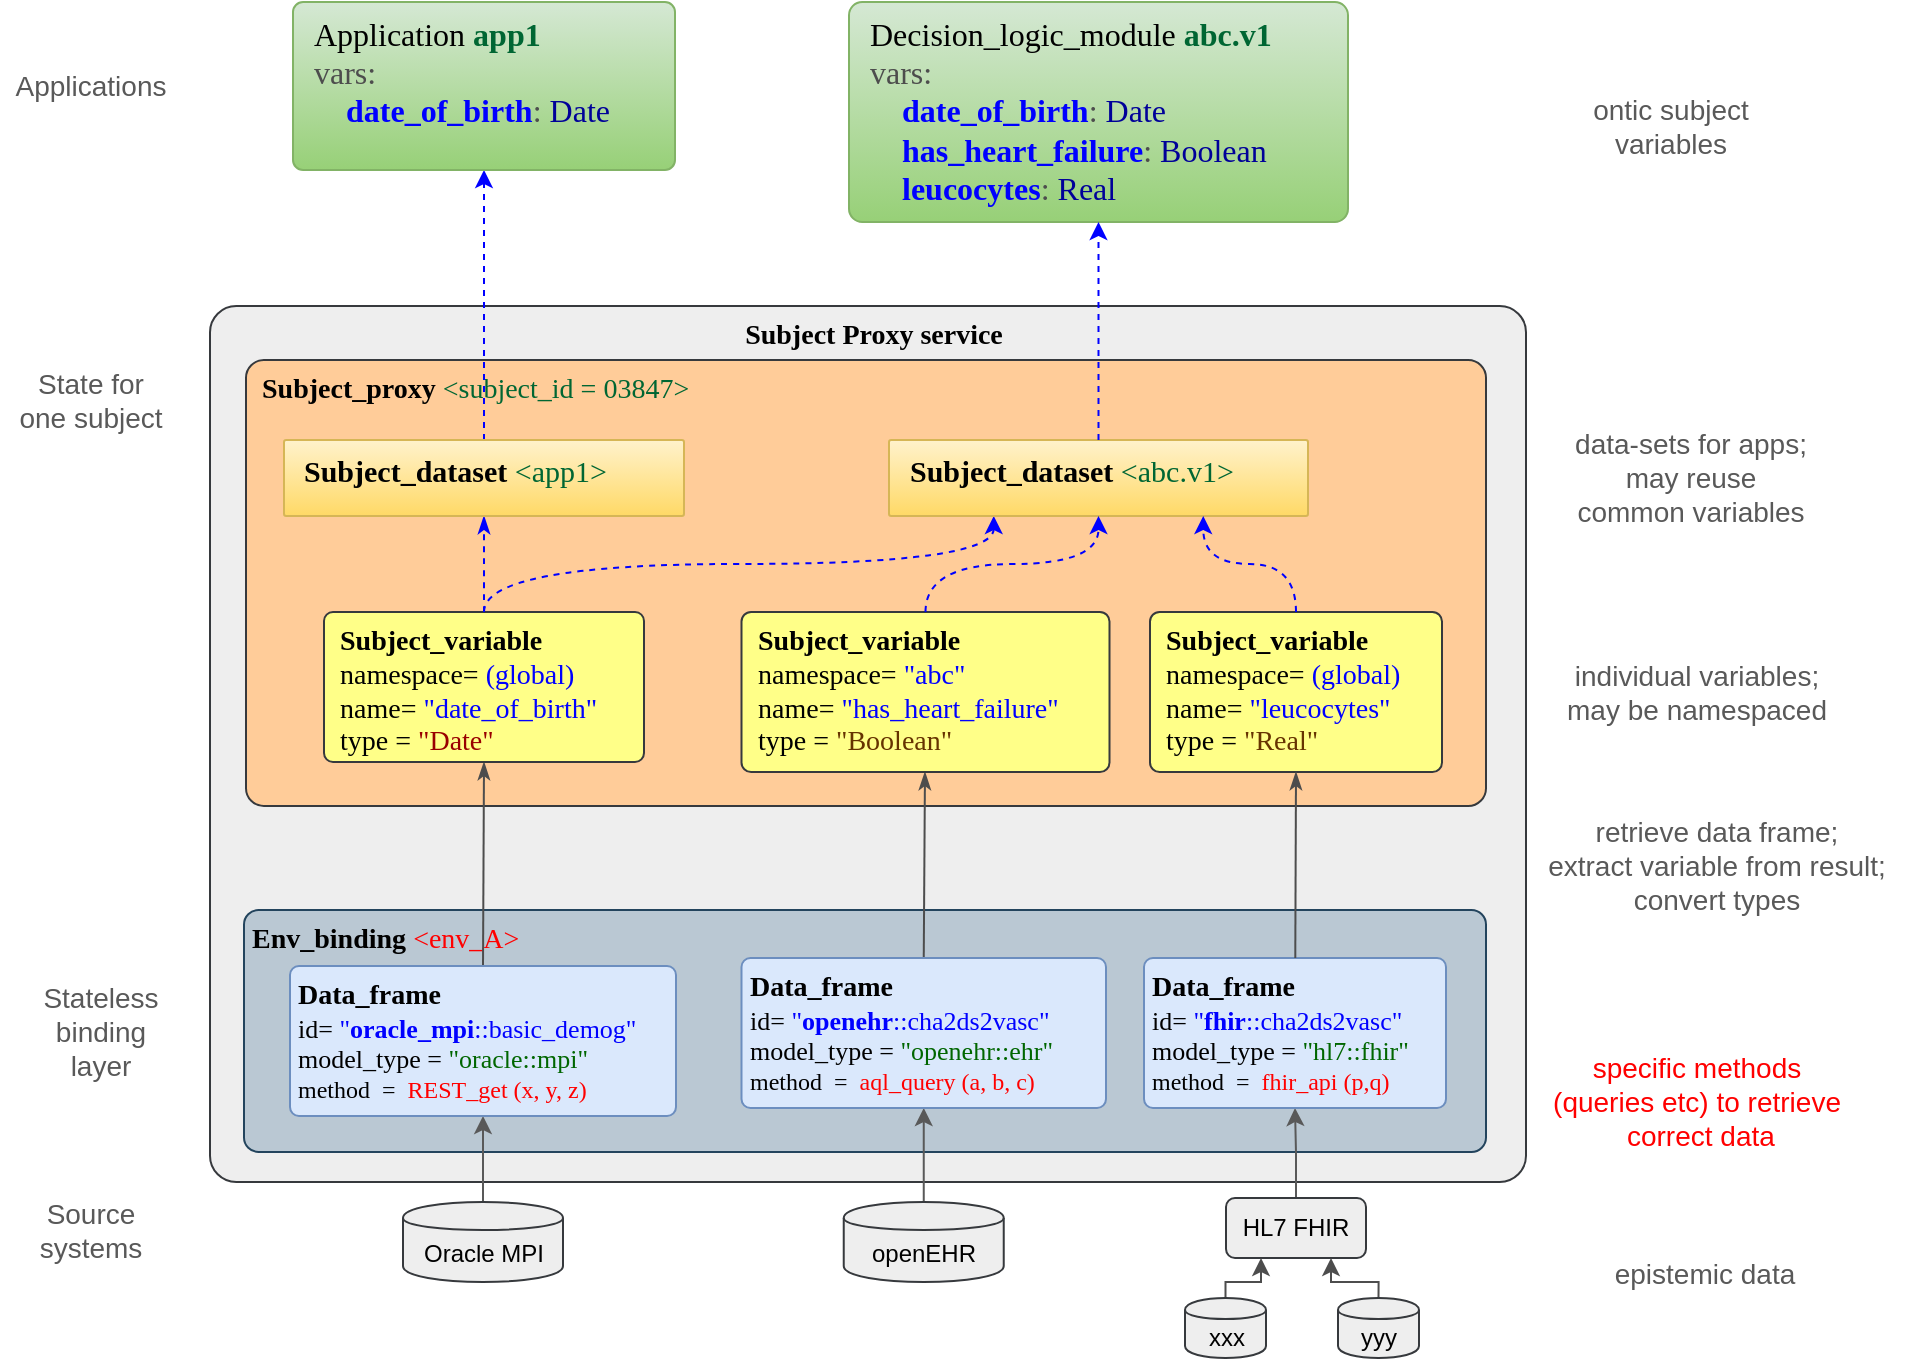 <mxfile version="12.6.5" type="device"><diagram id="-mjmxiD4SZ3i_Z-_ZSI0" name="Page-1"><mxGraphModel dx="1366" dy="816" grid="1" gridSize="10" guides="1" tooltips="1" connect="1" arrows="1" fold="1" page="1" pageScale="1" pageWidth="1169" pageHeight="827" math="0" shadow="0"><root><mxCell id="0"/><mxCell id="1" parent="0"/><mxCell id="zqO9n0Ix8KRmHUmPDD_M-1" value="&lt;div style=&quot;font-size: 14px&quot;&gt;Subject Proxy service&lt;/div&gt;" style="rounded=1;whiteSpace=wrap;html=1;fontSize=14;arcSize=3;verticalAlign=top;fillColor=#eeeeee;strokeColor=#36393d;fontFamily=Tahoma;align=center;spacingLeft=6;strokeWidth=1;fontStyle=1" parent="1" vertex="1"><mxGeometry x="152" y="282" width="658" height="438" as="geometry"/></mxCell><mxCell id="NUqWAFuIo_M2H8af_ZL4-5" value="&lt;font style=&quot;font-size: 14px&quot;&gt;&lt;b&gt;Env_binding&amp;nbsp;&lt;/b&gt;&lt;font style=&quot;font-size: 14px&quot; color=&quot;#ff0000&quot;&gt;&amp;lt;env_A&amp;gt;&lt;/font&gt;&lt;/font&gt;&lt;font style=&quot;font-size: 12px&quot;&gt;&lt;br style=&quot;font-size: 12px&quot;&gt;&lt;div style=&quot;font-size: 12px&quot;&gt;&lt;br&gt;&lt;/div&gt;&lt;/font&gt;" style="rounded=1;whiteSpace=wrap;html=1;fontSize=12;arcSize=6;verticalAlign=top;fillColor=#bac8d3;strokeColor=#23445d;spacingLeft=2;fontFamily=Tahoma;align=left;" parent="1" vertex="1"><mxGeometry x="169" y="584" width="621" height="121" as="geometry"/></mxCell><mxCell id="_LK7_smX9xSfELz9Xk2h-45" value="&lt;div style=&quot;font-size: 14px&quot;&gt;&lt;font style=&quot;font-size: 14px&quot;&gt;&lt;span style=&quot;font-size: 14px&quot;&gt;&lt;b&gt;Subject_proxy&lt;/b&gt;&amp;nbsp;&lt;/span&gt;&lt;/font&gt;&lt;font color=&quot;#006633&quot;&gt;&amp;lt;subject_id = 03847&amp;gt;&lt;/font&gt;&lt;/div&gt;&lt;div style=&quot;font-size: 14px&quot;&gt;&lt;br&gt;&lt;/div&gt;&lt;div style=&quot;font-size: 14px&quot;&gt;&lt;br&gt;&lt;/div&gt;" style="rounded=1;whiteSpace=wrap;html=1;fontSize=14;arcSize=4;verticalAlign=top;fillColor=#ffcc99;strokeColor=#36393d;fontFamily=Tahoma;align=left;spacingLeft=6;strokeWidth=1;" parent="1" vertex="1"><mxGeometry x="170" y="309" width="620" height="223" as="geometry"/></mxCell><mxCell id="_LK7_smX9xSfELz9Xk2h-53" style="rounded=0;orthogonalLoop=1;jettySize=auto;html=1;fontSize=12;endArrow=classicThin;endFill=1;startArrow=none;startFill=0;strokeColor=#4D4D4D;exitX=0.5;exitY=0;exitDx=0;exitDy=0;" parent="1" source="QOc9viAPDMoL0Yuk2b7U-1" target="NUqWAFuIo_M2H8af_ZL4-3" edge="1"><mxGeometry relative="1" as="geometry"><mxPoint x="270" y="603" as="sourcePoint"/><mxPoint x="540" y="471" as="targetPoint"/></mxGeometry></mxCell><mxCell id="_LK7_smX9xSfELz9Xk2h-54" style="rounded=0;orthogonalLoop=1;jettySize=auto;html=1;fontSize=12;endArrow=classicThin;endFill=1;startArrow=none;startFill=0;entryX=0.5;entryY=1;entryDx=0;entryDy=0;strokeColor=#4D4D4D;exitX=0.5;exitY=0;exitDx=0;exitDy=0;" parent="1" source="QOc9viAPDMoL0Yuk2b7U-2" target="NUqWAFuIo_M2H8af_ZL4-1" edge="1"><mxGeometry relative="1" as="geometry"><mxPoint x="483.523" y="602.5" as="sourcePoint"/><mxPoint x="528" y="391.25" as="targetPoint"/></mxGeometry></mxCell><mxCell id="FIS6dUo_zFH7hWUobFA_-13" style="edgeStyle=orthogonalEdgeStyle;rounded=0;orthogonalLoop=1;jettySize=auto;html=1;entryX=0.5;entryY=1;entryDx=0;entryDy=0;dashed=1;strokeColor=#0000FF;" parent="1" source="A-EDRaq9v-BLxSYzM9Tl-3" target="RvP3062w9t06JpOHgTbH-71" edge="1"><mxGeometry relative="1" as="geometry"><mxPoint x="322.5" y="332" as="sourcePoint"/><mxPoint x="321.5" y="249" as="targetPoint"/></mxGeometry></mxCell><mxCell id="RvP3062w9t06JpOHgTbH-71" value="&lt;div style=&quot;font-size: 16px&quot;&gt;Application &lt;b&gt;&lt;font color=&quot;#006633&quot;&gt;app1&lt;/font&gt;&amp;nbsp;&lt;/b&gt;&lt;/div&gt;&lt;div style=&quot;font-size: 16px&quot;&gt;&lt;span style=&quot;color: rgb(77 , 77 , 77) ; white-space: nowrap&quot;&gt;vars:&lt;/span&gt;&lt;/div&gt;&lt;div style=&quot;font-size: 16px&quot;&gt;&lt;span style=&quot;white-space: nowrap ; font-size: 16px&quot;&gt;&lt;font color=&quot;#0000ff&quot; style=&quot;font-size: 16px&quot;&gt;&amp;nbsp; &amp;nbsp; &lt;b&gt;date_of_birth&lt;/b&gt;&lt;/font&gt;&lt;/span&gt;&lt;span style=&quot;color: rgb(77 , 77 , 77) ; white-space: nowrap ; font-size: 16px&quot;&gt;:&amp;nbsp;&lt;/span&gt;&lt;font style=&quot;white-space: nowrap ; font-size: 16px&quot; color=&quot;#000099&quot;&gt;Date&lt;/font&gt;&lt;/div&gt;&lt;font color=&quot;#4d4d4d&quot; style=&quot;white-space: nowrap ; font-size: 16px&quot;&gt;&lt;br style=&quot;font-size: 16px&quot;&gt;&lt;br style=&quot;font-size: 16px&quot;&gt;&lt;/font&gt;" style="rounded=1;whiteSpace=wrap;html=1;fontSize=16;arcSize=6;verticalAlign=top;fillColor=#d5e8d4;strokeColor=#82b366;align=left;spacingLeft=8;fontFamily=Tahoma;gradientColor=#97d077;" parent="1" vertex="1"><mxGeometry x="193.5" y="130" width="191" height="84" as="geometry"/></mxCell><mxCell id="NUqWAFuIo_M2H8af_ZL4-1" value="&lt;div style=&quot;font-size: 14px&quot;&gt;&lt;span style=&quot;font-size: 14px&quot;&gt;&lt;b style=&quot;font-size: 14px&quot;&gt;Subject_variable&lt;/b&gt;&lt;/span&gt;&lt;br style=&quot;font-size: 14px&quot;&gt;&lt;/div&gt;namespace=&amp;nbsp;&lt;font color=&quot;#0000ff&quot;&gt;(global)&lt;/font&gt;&lt;div style=&quot;font-size: 14px&quot;&gt;&lt;font style=&quot;font-size: 14px&quot;&gt;name= &lt;font color=&quot;#0000ff&quot; style=&quot;font-size: 14px&quot;&gt;&quot;&lt;font style=&quot;font-size: 14px&quot;&gt;date_of_birth&quot;&lt;/font&gt;&lt;/font&gt;&lt;/font&gt;&lt;/div&gt;&lt;div style=&quot;font-size: 14px&quot;&gt;&lt;font style=&quot;font-size: 14px&quot;&gt;type = &lt;font color=&quot;#990000&quot; style=&quot;font-size: 14px&quot;&gt;&quot;Date&quot;&lt;/font&gt;&lt;/font&gt;&lt;/div&gt;" style="rounded=1;whiteSpace=wrap;html=1;fontSize=14;arcSize=6;verticalAlign=top;fillColor=#ffff88;strokeColor=#36393d;fontFamily=Tahoma;align=left;spacingLeft=6;strokeWidth=1;" parent="1" vertex="1"><mxGeometry x="209" y="435" width="160" height="75" as="geometry"/></mxCell><mxCell id="NUqWAFuIo_M2H8af_ZL4-3" value="&lt;div style=&quot;font-size: 14px&quot;&gt;&lt;span style=&quot;font-size: 14px&quot;&gt;&lt;b style=&quot;font-size: 14px&quot;&gt;Subject_variable&lt;/b&gt;&lt;/span&gt;&lt;br style=&quot;font-size: 14px&quot;&gt;&lt;/div&gt;&lt;div style=&quot;font-size: 14px&quot;&gt;namespace=&amp;nbsp;&lt;font color=&quot;#0000ff&quot; style=&quot;font-size: 14px&quot;&gt;&quot;abc&quot;&lt;/font&gt;&lt;/div&gt;&lt;div style=&quot;font-size: 14px&quot;&gt;&lt;font style=&quot;font-size: 14px&quot;&gt;name= &lt;font color=&quot;#0000ff&quot; style=&quot;font-size: 14px&quot;&gt;&quot;&lt;font style=&quot;font-size: 14px&quot;&gt;has_heart_failure&quot;&lt;/font&gt;&lt;/font&gt;&lt;/font&gt;&lt;/div&gt;&lt;div style=&quot;font-size: 14px&quot;&gt;&lt;font style=&quot;font-size: 14px&quot;&gt;type = &lt;font style=&quot;font-size: 14px&quot; color=&quot;#663300&quot;&gt;&quot;Boolean&quot;&lt;/font&gt;&lt;/font&gt;&lt;/div&gt;&lt;div style=&quot;font-size: 14px&quot;&gt;&lt;br style=&quot;font-size: 14px&quot;&gt;&lt;/div&gt;" style="rounded=1;whiteSpace=wrap;html=1;fontSize=14;arcSize=6;verticalAlign=top;fillColor=#ffff88;strokeColor=#36393d;fontFamily=Tahoma;align=left;spacingLeft=6;strokeWidth=1;" parent="1" vertex="1"><mxGeometry x="417.75" y="435" width="184" height="80" as="geometry"/></mxCell><mxCell id="NUqWAFuIo_M2H8af_ZL4-7" style="edgeStyle=orthogonalEdgeStyle;rounded=0;orthogonalLoop=1;jettySize=auto;html=1;exitX=0.5;exitY=0;exitDx=0;exitDy=0;dashed=1;strokeColor=#0000FF;entryX=0.25;entryY=1;entryDx=0;entryDy=0;curved=1;" parent="1" source="NUqWAFuIo_M2H8af_ZL4-1" target="FIS6dUo_zFH7hWUobFA_-3" edge="1"><mxGeometry relative="1" as="geometry"><mxPoint x="165" y="367" as="sourcePoint"/><mxPoint x="-86.96" y="92.136" as="targetPoint"/></mxGeometry></mxCell><mxCell id="bkzNBEUIFktiCrzAT54T-14" style="edgeStyle=orthogonalEdgeStyle;rounded=0;orthogonalLoop=1;jettySize=auto;html=1;exitX=0.5;exitY=0;exitDx=0;exitDy=0;strokeColor=#595959;fontColor=#000000;entryX=0.5;entryY=1;entryDx=0;entryDy=0;" parent="1" source="bkzNBEUIFktiCrzAT54T-5" target="QOc9viAPDMoL0Yuk2b7U-1" edge="1"><mxGeometry relative="1" as="geometry"><mxPoint x="262" y="689.5" as="targetPoint"/></mxGeometry></mxCell><mxCell id="bkzNBEUIFktiCrzAT54T-5" value="openEHR" style="shape=cylinder;whiteSpace=wrap;html=1;boundedLbl=1;backgroundOutline=1;fillColor=#eeeeee;strokeColor=#36393d;" parent="1" vertex="1"><mxGeometry x="468.87" y="730" width="80" height="40" as="geometry"/></mxCell><mxCell id="bkzNBEUIFktiCrzAT54T-13" style="edgeStyle=orthogonalEdgeStyle;rounded=0;orthogonalLoop=1;jettySize=auto;html=1;exitX=0.5;exitY=0;exitDx=0;exitDy=0;strokeColor=#595959;fontColor=#000000;entryX=0.5;entryY=1;entryDx=0;entryDy=0;" parent="1" source="bkzNBEUIFktiCrzAT54T-8" target="QOc9viAPDMoL0Yuk2b7U-2" edge="1"><mxGeometry relative="1" as="geometry"><mxPoint x="484" y="689.5" as="targetPoint"/></mxGeometry></mxCell><mxCell id="bkzNBEUIFktiCrzAT54T-8" value="Oracle MPI" style="shape=cylinder;whiteSpace=wrap;html=1;boundedLbl=1;backgroundOutline=1;fillColor=#eeeeee;strokeColor=#36393d;" parent="1" vertex="1"><mxGeometry x="248.5" y="730" width="80" height="40" as="geometry"/></mxCell><mxCell id="bkzNBEUIFktiCrzAT54T-12" style="edgeStyle=orthogonalEdgeStyle;rounded=0;orthogonalLoop=1;jettySize=auto;html=1;exitX=0.5;exitY=0;exitDx=0;exitDy=0;strokeColor=#595959;fontColor=#000000;entryX=0.5;entryY=1;entryDx=0;entryDy=0;" parent="1" source="bkzNBEUIFktiCrzAT54T-10" target="A-EDRaq9v-BLxSYzM9Tl-9" edge="1"><mxGeometry relative="1" as="geometry"><mxPoint x="640.25" y="690" as="targetPoint"/></mxGeometry></mxCell><mxCell id="bkzNBEUIFktiCrzAT54T-10" value="HL7 FHIR" style="rounded=1;whiteSpace=wrap;html=1;fillColor=#eeeeee;strokeColor=#36393d;" parent="1" vertex="1"><mxGeometry x="660" y="728" width="70" height="30" as="geometry"/></mxCell><mxCell id="rV4jLIgWroeLjeBpIsku-6" value="retrieve data frame;&lt;br style=&quot;font-size: 14px&quot;&gt;extract variable from result;&lt;br style=&quot;font-size: 14px&quot;&gt;convert types" style="text;html=1;align=center;verticalAlign=middle;resizable=0;points=[];autosize=1;fontColor=#595959;fontSize=14;" parent="1" vertex="1"><mxGeometry x="810" y="532" width="190" height="60" as="geometry"/></mxCell><mxCell id="rV4jLIgWroeLjeBpIsku-10" value="Stateless&lt;br style=&quot;font-size: 14px&quot;&gt;binding &lt;br style=&quot;font-size: 14px&quot;&gt;layer" style="text;html=1;align=center;verticalAlign=middle;resizable=0;points=[];autosize=1;fontColor=#595959;fontSize=14;" parent="1" vertex="1"><mxGeometry x="62" y="614.5" width="70" height="60" as="geometry"/></mxCell><mxCell id="rV4jLIgWroeLjeBpIsku-11" value="State for&lt;br style=&quot;font-size: 14px&quot;&gt;one subject" style="text;html=1;align=center;verticalAlign=middle;resizable=0;points=[];autosize=1;fontColor=#595959;fontSize=14;fontStyle=0" parent="1" vertex="1"><mxGeometry x="47" y="309" width="90" height="40" as="geometry"/></mxCell><mxCell id="rV4jLIgWroeLjeBpIsku-12" value="Applications" style="text;html=1;align=center;verticalAlign=middle;resizable=0;points=[];autosize=1;fontColor=#595959;fontSize=14;" parent="1" vertex="1"><mxGeometry x="47" y="162" width="90" height="20" as="geometry"/></mxCell><mxCell id="rV4jLIgWroeLjeBpIsku-13" value="Source&lt;br&gt;systems" style="text;html=1;align=center;verticalAlign=middle;resizable=0;points=[];autosize=1;fontColor=#595959;fontSize=14;" parent="1" vertex="1"><mxGeometry x="57" y="724" width="70" height="40" as="geometry"/></mxCell><mxCell id="FIS6dUo_zFH7hWUobFA_-3" value="&lt;b style=&quot;font-size: 15px&quot;&gt;Subject_&lt;/b&gt;&lt;b style=&quot;font-size: 15px&quot;&gt;dataset&amp;nbsp;&lt;/b&gt;&lt;font style=&quot;font-size: 15px&quot; color=&quot;#006633&quot;&gt;&amp;lt;abc.v1&amp;gt;&lt;/font&gt;&lt;span style=&quot;color: rgb(89 , 89 , 89) ; font-size: 15px&quot;&gt;&lt;br&gt;&lt;/span&gt;&lt;font color=&quot;#4d4d4d&quot; style=&quot;white-space: nowrap ; font-size: 15px&quot;&gt;&lt;br style=&quot;font-size: 15px&quot;&gt;&lt;/font&gt;" style="rounded=1;whiteSpace=wrap;html=1;fontSize=15;arcSize=3;verticalAlign=top;fillColor=#fff2cc;strokeColor=#d6b656;align=left;spacingLeft=8;fontFamily=Tahoma;gradientColor=#ffd966;" parent="1" vertex="1"><mxGeometry x="491.5" y="349" width="209.5" height="38" as="geometry"/></mxCell><mxCell id="FIS6dUo_zFH7hWUobFA_-7" style="rounded=0;orthogonalLoop=1;jettySize=auto;html=1;fontSize=12;endArrow=classicThin;endFill=1;startArrow=none;startFill=0;strokeColor=#0000FF;exitX=0.5;exitY=0;exitDx=0;exitDy=0;edgeStyle=orthogonalEdgeStyle;curved=1;dashed=1;entryX=0.5;entryY=1;entryDx=0;entryDy=0;" parent="1" source="NUqWAFuIo_M2H8af_ZL4-1" edge="1" target="A-EDRaq9v-BLxSYzM9Tl-3"><mxGeometry relative="1" as="geometry"><mxPoint x="14.445" y="619" as="sourcePoint"/><mxPoint x="160" y="373" as="targetPoint"/></mxGeometry></mxCell><mxCell id="AN6RhluwB7q0J0Rb9u-8-19" style="edgeStyle=orthogonalEdgeStyle;rounded=0;orthogonalLoop=1;jettySize=auto;html=1;entryX=0.25;entryY=1;entryDx=0;entryDy=0;strokeColor=#4D4D4D;fontSize=11;fontColor=#000000;" parent="1" source="AN6RhluwB7q0J0Rb9u-8-16" target="bkzNBEUIFktiCrzAT54T-10" edge="1"><mxGeometry relative="1" as="geometry"><Array as="points"><mxPoint x="660" y="770"/><mxPoint x="678" y="770"/></Array></mxGeometry></mxCell><mxCell id="AN6RhluwB7q0J0Rb9u-8-16" value="xxx" style="shape=cylinder;whiteSpace=wrap;html=1;boundedLbl=1;backgroundOutline=1;fillColor=#eeeeee;strokeColor=#36393d;" parent="1" vertex="1"><mxGeometry x="639.5" y="778" width="40.5" height="30" as="geometry"/></mxCell><mxCell id="AN6RhluwB7q0J0Rb9u-8-18" style="edgeStyle=orthogonalEdgeStyle;rounded=0;orthogonalLoop=1;jettySize=auto;html=1;entryX=0.75;entryY=1;entryDx=0;entryDy=0;strokeColor=#4D4D4D;fontSize=11;fontColor=#000000;exitX=0.5;exitY=0;exitDx=0;exitDy=0;" parent="1" source="AN6RhluwB7q0J0Rb9u-8-17" target="bkzNBEUIFktiCrzAT54T-10" edge="1"><mxGeometry relative="1" as="geometry"><Array as="points"><mxPoint x="736" y="770"/><mxPoint x="713" y="770"/></Array></mxGeometry></mxCell><mxCell id="AN6RhluwB7q0J0Rb9u-8-17" value="yyy" style="shape=cylinder;whiteSpace=wrap;html=1;boundedLbl=1;backgroundOutline=1;fillColor=#eeeeee;strokeColor=#36393d;" parent="1" vertex="1"><mxGeometry x="716" y="778" width="40.5" height="30" as="geometry"/></mxCell><mxCell id="QOc9viAPDMoL0Yuk2b7U-1" value="&lt;span style=&quot;font-size: 14px&quot;&gt;&lt;b&gt;Data_frame&lt;br&gt;&lt;/b&gt;&lt;/span&gt;&lt;span style=&quot;font-size: 13px&quot;&gt;id=&amp;nbsp;&lt;/span&gt;&lt;font color=&quot;#0000ff&quot; style=&quot;font-size: 13px&quot;&gt;&quot;&lt;b&gt;openehr&lt;/b&gt;::cha2ds2vasc&quot;&lt;/font&gt;&lt;br&gt;&lt;font style=&quot;font-size: 12px&quot;&gt;&lt;div style=&quot;font-size: 12px&quot;&gt;&lt;div style=&quot;font-size: 13px&quot;&gt;model_type =&amp;nbsp;&lt;font color=&quot;#006600&quot;&gt;&quot;openehr::ehr&quot;&lt;/font&gt;&lt;/div&gt;&lt;/div&gt;&lt;div style=&quot;font-size: 12px&quot;&gt;&lt;font style=&quot;font-size: 12px&quot;&gt;method&lt;/font&gt;&lt;font style=&quot;font-size: 12px&quot;&gt;&amp;nbsp;&lt;/font&gt;&lt;font style=&quot;font-size: 12px&quot;&gt;&amp;nbsp;&lt;/font&gt;&lt;font style=&quot;font-size: 12px&quot;&gt;=&lt;font color=&quot;#595959&quot;&gt;&amp;nbsp;&lt;/font&gt;&lt;/font&gt;&lt;font color=&quot;#ff0000&quot;&gt;&amp;nbsp;aql_query (a, b, c)&lt;/font&gt;&lt;/div&gt;&lt;/font&gt;" style="rounded=1;whiteSpace=wrap;html=1;fontSize=12;arcSize=6;verticalAlign=top;fillColor=#dae8fc;strokeColor=#6c8ebf;spacingLeft=2;fontFamily=Tahoma;align=left;" parent="1" vertex="1"><mxGeometry x="417.75" y="608" width="182.25" height="75" as="geometry"/></mxCell><mxCell id="QOc9viAPDMoL0Yuk2b7U-2" value="&lt;span style=&quot;font-size: 14px&quot;&gt;&lt;b&gt;Data_frame&lt;br&gt;&lt;/b&gt;&lt;/span&gt;&lt;span style=&quot;font-size: 13px&quot;&gt;id=&amp;nbsp;&lt;/span&gt;&lt;font color=&quot;#0000ff&quot; style=&quot;font-size: 13px&quot;&gt;&quot;&lt;b&gt;oracle_mpi&lt;/b&gt;::basic_demog&quot;&lt;/font&gt;&lt;br&gt;&lt;font style=&quot;font-size: 12px&quot;&gt;&lt;div style=&quot;font-size: 12px&quot;&gt;&lt;div style=&quot;font-size: 13px&quot;&gt;model_type =&amp;nbsp;&lt;font color=&quot;#006600&quot;&gt;&quot;oracle::mpi&quot;&lt;/font&gt;&lt;/div&gt;&lt;/div&gt;&lt;div style=&quot;font-size: 12px&quot;&gt;&lt;font style=&quot;font-size: 12px&quot;&gt;method&lt;/font&gt;&lt;font style=&quot;font-size: 12px&quot;&gt;&amp;nbsp;&lt;/font&gt;&lt;font style=&quot;font-size: 12px&quot;&gt;&amp;nbsp;&lt;/font&gt;&lt;font style=&quot;font-size: 12px&quot;&gt;=&lt;font color=&quot;#595959&quot;&gt;&amp;nbsp;&lt;/font&gt;&lt;/font&gt;&lt;font color=&quot;#0000ff&quot;&gt;&amp;nbsp;&lt;/font&gt;&lt;font color=&quot;#ff0000&quot;&gt;REST_get (x, y, z)&lt;/font&gt;&lt;/div&gt;&lt;/font&gt;" style="rounded=1;whiteSpace=wrap;html=1;fontSize=12;arcSize=6;verticalAlign=top;fillColor=#dae8fc;strokeColor=#6c8ebf;spacingLeft=2;fontFamily=Tahoma;align=left;" parent="1" vertex="1"><mxGeometry x="192" y="612" width="193" height="75" as="geometry"/></mxCell><mxCell id="A-EDRaq9v-BLxSYzM9Tl-1" value="&lt;div style=&quot;font-size: 16px&quot;&gt;Decision_logic_module &lt;b style=&quot;font-size: 16px&quot;&gt;&lt;font color=&quot;#006633&quot;&gt;abc.v1&lt;/font&gt;&lt;/b&gt;&lt;br style=&quot;font-size: 16px&quot;&gt;&lt;/div&gt;&lt;div style=&quot;font-size: 16px&quot;&gt;&lt;span style=&quot;white-space: nowrap ; font-size: 16px&quot;&gt;&lt;font color=&quot;#4d4d4d&quot; style=&quot;font-size: 16px&quot;&gt;vars:&lt;/font&gt;&lt;/span&gt;&lt;/div&gt;&lt;span style=&quot;white-space: nowrap&quot;&gt;&lt;font color=&quot;#0000ff&quot;&gt;&lt;b&gt;&amp;nbsp; &amp;nbsp; date_of_birth&lt;/b&gt;&lt;/font&gt;&lt;/span&gt;&lt;span style=&quot;color: rgb(77 , 77 , 77) ; white-space: nowrap&quot;&gt;:&amp;nbsp;&lt;/span&gt;&lt;font color=&quot;#000099&quot; style=&quot;white-space: nowrap&quot;&gt;Date&lt;br&gt;&lt;/font&gt;&lt;div style=&quot;font-size: 16px&quot;&gt;&lt;span style=&quot;white-space: nowrap ; font-size: 16px&quot;&gt;&lt;font color=&quot;#0000ff&quot; style=&quot;font-size: 16px&quot;&gt;&lt;b&gt;&amp;nbsp; &amp;nbsp; has_heart_failure&lt;/b&gt;&lt;/font&gt;&lt;/span&gt;&lt;span style=&quot;color: rgb(77 , 77 , 77) ; white-space: nowrap ; font-size: 16px&quot;&gt;:&amp;nbsp;&lt;/span&gt;&lt;font style=&quot;white-space: nowrap ; font-size: 16px&quot; color=&quot;#000099&quot;&gt;Boolean&lt;/font&gt;&lt;/div&gt;&lt;div style=&quot;font-size: 16px&quot;&gt;&lt;span style=&quot;white-space: nowrap&quot;&gt;&lt;font color=&quot;#0000ff&quot;&gt;&lt;b&gt;&amp;nbsp; &amp;nbsp; leucocytes&lt;/b&gt;&lt;/font&gt;&lt;/span&gt;&lt;span style=&quot;color: rgb(77 , 77 , 77) ; white-space: nowrap&quot;&gt;: &lt;/span&gt;&lt;span style=&quot;white-space: nowrap&quot;&gt;&lt;font color=&quot;#000099&quot;&gt;Real&lt;/font&gt;&lt;/span&gt;&lt;font style=&quot;white-space: nowrap ; font-size: 16px&quot; color=&quot;#000099&quot;&gt;&lt;br&gt;&lt;/font&gt;&lt;/div&gt;&lt;font color=&quot;#4d4d4d&quot; style=&quot;white-space: nowrap ; font-size: 16px&quot;&gt;&lt;br style=&quot;font-size: 16px&quot;&gt;&lt;br style=&quot;font-size: 16px&quot;&gt;&lt;/font&gt;" style="rounded=1;whiteSpace=wrap;html=1;fontSize=16;arcSize=6;verticalAlign=top;fillColor=#d5e8d4;strokeColor=#82b366;align=left;spacingLeft=8;fontFamily=Tahoma;gradientColor=#97d077;" vertex="1" parent="1"><mxGeometry x="471.5" y="130" width="249.5" height="110" as="geometry"/></mxCell><mxCell id="A-EDRaq9v-BLxSYzM9Tl-3" value="&lt;b style=&quot;font-size: 15px&quot;&gt;Subject_&lt;/b&gt;&lt;b style=&quot;font-size: 15px&quot;&gt;dataset&amp;nbsp;&lt;/b&gt;&lt;font style=&quot;font-size: 15px&quot; color=&quot;#006633&quot;&gt;&amp;lt;app1&amp;gt;&lt;/font&gt;&lt;font color=&quot;#4d4d4d&quot; style=&quot;white-space: nowrap ; font-size: 15px&quot;&gt;&lt;br style=&quot;font-size: 15px&quot;&gt;&lt;/font&gt;" style="rounded=1;whiteSpace=wrap;html=1;fontSize=15;arcSize=3;verticalAlign=top;fillColor=#fff2cc;strokeColor=#d6b656;align=left;spacingLeft=8;fontFamily=Tahoma;gradientColor=#ffd966;" vertex="1" parent="1"><mxGeometry x="189" y="349" width="200" height="38" as="geometry"/></mxCell><mxCell id="A-EDRaq9v-BLxSYzM9Tl-4" style="edgeStyle=orthogonalEdgeStyle;rounded=0;orthogonalLoop=1;jettySize=auto;html=1;entryX=0.5;entryY=1;entryDx=0;entryDy=0;dashed=1;strokeColor=#0000FF;exitX=0.5;exitY=0;exitDx=0;exitDy=0;" edge="1" parent="1" source="FIS6dUo_zFH7hWUobFA_-3" target="A-EDRaq9v-BLxSYzM9Tl-1"><mxGeometry relative="1" as="geometry"><mxPoint x="305.5" y="342" as="sourcePoint"/><mxPoint x="284.5" y="120" as="targetPoint"/></mxGeometry></mxCell><mxCell id="A-EDRaq9v-BLxSYzM9Tl-6" style="edgeStyle=orthogonalEdgeStyle;rounded=0;orthogonalLoop=1;jettySize=auto;html=1;exitX=0.5;exitY=0;exitDx=0;exitDy=0;dashed=1;strokeColor=#0000FF;entryX=0.5;entryY=1;entryDx=0;entryDy=0;curved=1;" edge="1" parent="1" source="NUqWAFuIo_M2H8af_ZL4-3" target="FIS6dUo_zFH7hWUobFA_-3"><mxGeometry relative="1" as="geometry"><mxPoint x="270" y="445" as="sourcePoint"/><mxPoint x="557.079" y="379.012" as="targetPoint"/></mxGeometry></mxCell><mxCell id="A-EDRaq9v-BLxSYzM9Tl-7" value="&lt;div style=&quot;font-size: 14px&quot;&gt;&lt;span style=&quot;font-size: 14px&quot;&gt;&lt;b style=&quot;font-size: 14px&quot;&gt;Subject_variable&lt;/b&gt;&lt;/span&gt;&lt;br style=&quot;font-size: 14px&quot;&gt;&lt;/div&gt;&lt;div style=&quot;font-size: 14px&quot;&gt;namespace=&amp;nbsp;&lt;font color=&quot;#0000ff&quot; style=&quot;font-size: 14px&quot;&gt;(global)&lt;/font&gt;&lt;/div&gt;&lt;div style=&quot;font-size: 14px&quot;&gt;&lt;font style=&quot;font-size: 14px&quot;&gt;name= &lt;font color=&quot;#0000ff&quot; style=&quot;font-size: 14px&quot;&gt;&quot;&lt;font style=&quot;font-size: 14px&quot;&gt;leucocytes&quot;&lt;/font&gt;&lt;/font&gt;&lt;/font&gt;&lt;/div&gt;&lt;div style=&quot;font-size: 14px&quot;&gt;&lt;font style=&quot;font-size: 14px&quot;&gt;type = &lt;font style=&quot;font-size: 14px&quot; color=&quot;#663300&quot;&gt;&quot;Real&quot;&lt;/font&gt;&lt;/font&gt;&lt;/div&gt;&lt;div style=&quot;font-size: 14px&quot;&gt;&lt;br style=&quot;font-size: 14px&quot;&gt;&lt;/div&gt;" style="rounded=1;whiteSpace=wrap;html=1;fontSize=14;arcSize=6;verticalAlign=top;fillColor=#ffff88;strokeColor=#36393d;fontFamily=Tahoma;align=left;spacingLeft=6;strokeWidth=1;" vertex="1" parent="1"><mxGeometry x="622" y="435" width="146" height="80" as="geometry"/></mxCell><mxCell id="A-EDRaq9v-BLxSYzM9Tl-8" style="edgeStyle=orthogonalEdgeStyle;rounded=0;orthogonalLoop=1;jettySize=auto;html=1;exitX=0.5;exitY=0;exitDx=0;exitDy=0;dashed=1;strokeColor=#0000FF;entryX=0.75;entryY=1;entryDx=0;entryDy=0;curved=1;" edge="1" parent="1" source="A-EDRaq9v-BLxSYzM9Tl-7" target="FIS6dUo_zFH7hWUobFA_-3"><mxGeometry relative="1" as="geometry"><mxPoint x="514.75" y="445" as="sourcePoint"/><mxPoint x="565.25" y="397" as="targetPoint"/></mxGeometry></mxCell><mxCell id="A-EDRaq9v-BLxSYzM9Tl-9" value="&lt;span style=&quot;font-size: 14px&quot;&gt;&lt;b&gt;Data_frame&lt;br&gt;&lt;/b&gt;&lt;/span&gt;&lt;span style=&quot;font-size: 13px&quot;&gt;id=&amp;nbsp;&lt;/span&gt;&lt;font color=&quot;#0000ff&quot; style=&quot;font-size: 13px&quot;&gt;&quot;&lt;b&gt;fhir&lt;/b&gt;::cha2ds2vasc&quot;&lt;/font&gt;&lt;br&gt;&lt;font style=&quot;font-size: 12px&quot;&gt;&lt;div style=&quot;font-size: 12px&quot;&gt;&lt;div style=&quot;font-size: 13px&quot;&gt;model_type =&amp;nbsp;&lt;font color=&quot;#006600&quot;&gt;&quot;hl7::fhir&quot;&lt;/font&gt;&lt;/div&gt;&lt;/div&gt;&lt;div style=&quot;font-size: 12px&quot;&gt;&lt;font style=&quot;font-size: 12px&quot;&gt;method&lt;/font&gt;&lt;font style=&quot;font-size: 12px&quot;&gt;&amp;nbsp;&lt;/font&gt;&lt;font style=&quot;font-size: 12px&quot;&gt;&amp;nbsp;&lt;/font&gt;&lt;font style=&quot;font-size: 12px&quot;&gt;=&lt;font color=&quot;#595959&quot;&gt;&amp;nbsp;&lt;/font&gt;&lt;/font&gt;&lt;font color=&quot;#0000ff&quot;&gt;&amp;nbsp;&lt;/font&gt;&lt;font color=&quot;#ff0000&quot;&gt;fhir_api (p,q)&lt;/font&gt;&lt;/div&gt;&lt;/font&gt;" style="rounded=1;whiteSpace=wrap;html=1;fontSize=12;arcSize=6;verticalAlign=top;fillColor=#dae8fc;strokeColor=#6c8ebf;spacingLeft=2;fontFamily=Tahoma;align=left;" vertex="1" parent="1"><mxGeometry x="619" y="608" width="151" height="75" as="geometry"/></mxCell><mxCell id="A-EDRaq9v-BLxSYzM9Tl-10" style="rounded=0;orthogonalLoop=1;jettySize=auto;html=1;fontSize=12;endArrow=classicThin;endFill=1;startArrow=none;startFill=0;strokeColor=#4D4D4D;entryX=0.5;entryY=1;entryDx=0;entryDy=0;" edge="1" parent="1" source="A-EDRaq9v-BLxSYzM9Tl-9" target="A-EDRaq9v-BLxSYzM9Tl-7"><mxGeometry relative="1" as="geometry"><mxPoint x="489.75" y="623" as="sourcePoint"/><mxPoint x="489.75" y="525" as="targetPoint"/></mxGeometry></mxCell><mxCell id="A-EDRaq9v-BLxSYzM9Tl-13" value="individual variables; &lt;br style=&quot;font-size: 14px;&quot;&gt;may be namespaced" style="text;html=1;align=center;verticalAlign=middle;resizable=0;points=[];autosize=1;fontColor=#595959;fontSize=14;" vertex="1" parent="1"><mxGeometry x="825" y="455" width="140" height="40" as="geometry"/></mxCell><mxCell id="A-EDRaq9v-BLxSYzM9Tl-14" value="data-sets for apps;&lt;br&gt;may reuse &lt;br&gt;common variables" style="text;html=1;align=center;verticalAlign=middle;resizable=0;points=[];autosize=1;fontColor=#595959;fontSize=14;" vertex="1" parent="1"><mxGeometry x="827" y="338" width="130" height="60" as="geometry"/></mxCell><mxCell id="A-EDRaq9v-BLxSYzM9Tl-15" value="specific methods&lt;br&gt;(queries etc) to retrieve&lt;br&gt;&amp;nbsp;correct data" style="text;html=1;align=center;verticalAlign=middle;resizable=0;points=[];autosize=1;fontColor=#FF0000;fontSize=14;" vertex="1" parent="1"><mxGeometry x="815" y="650" width="160" height="60" as="geometry"/></mxCell><mxCell id="A-EDRaq9v-BLxSYzM9Tl-17" value="epistemic data" style="text;html=1;align=center;verticalAlign=middle;resizable=0;points=[];autosize=1;fontSize=14;fontColor=#595959;" vertex="1" parent="1"><mxGeometry x="844" y="756" width="110" height="20" as="geometry"/></mxCell><mxCell id="A-EDRaq9v-BLxSYzM9Tl-18" value="ontic subject&lt;br&gt;variables" style="text;html=1;align=center;verticalAlign=middle;resizable=0;points=[];autosize=1;fontSize=14;fontColor=#595959;" vertex="1" parent="1"><mxGeometry x="837" y="172" width="90" height="40" as="geometry"/></mxCell></root></mxGraphModel></diagram></mxfile>